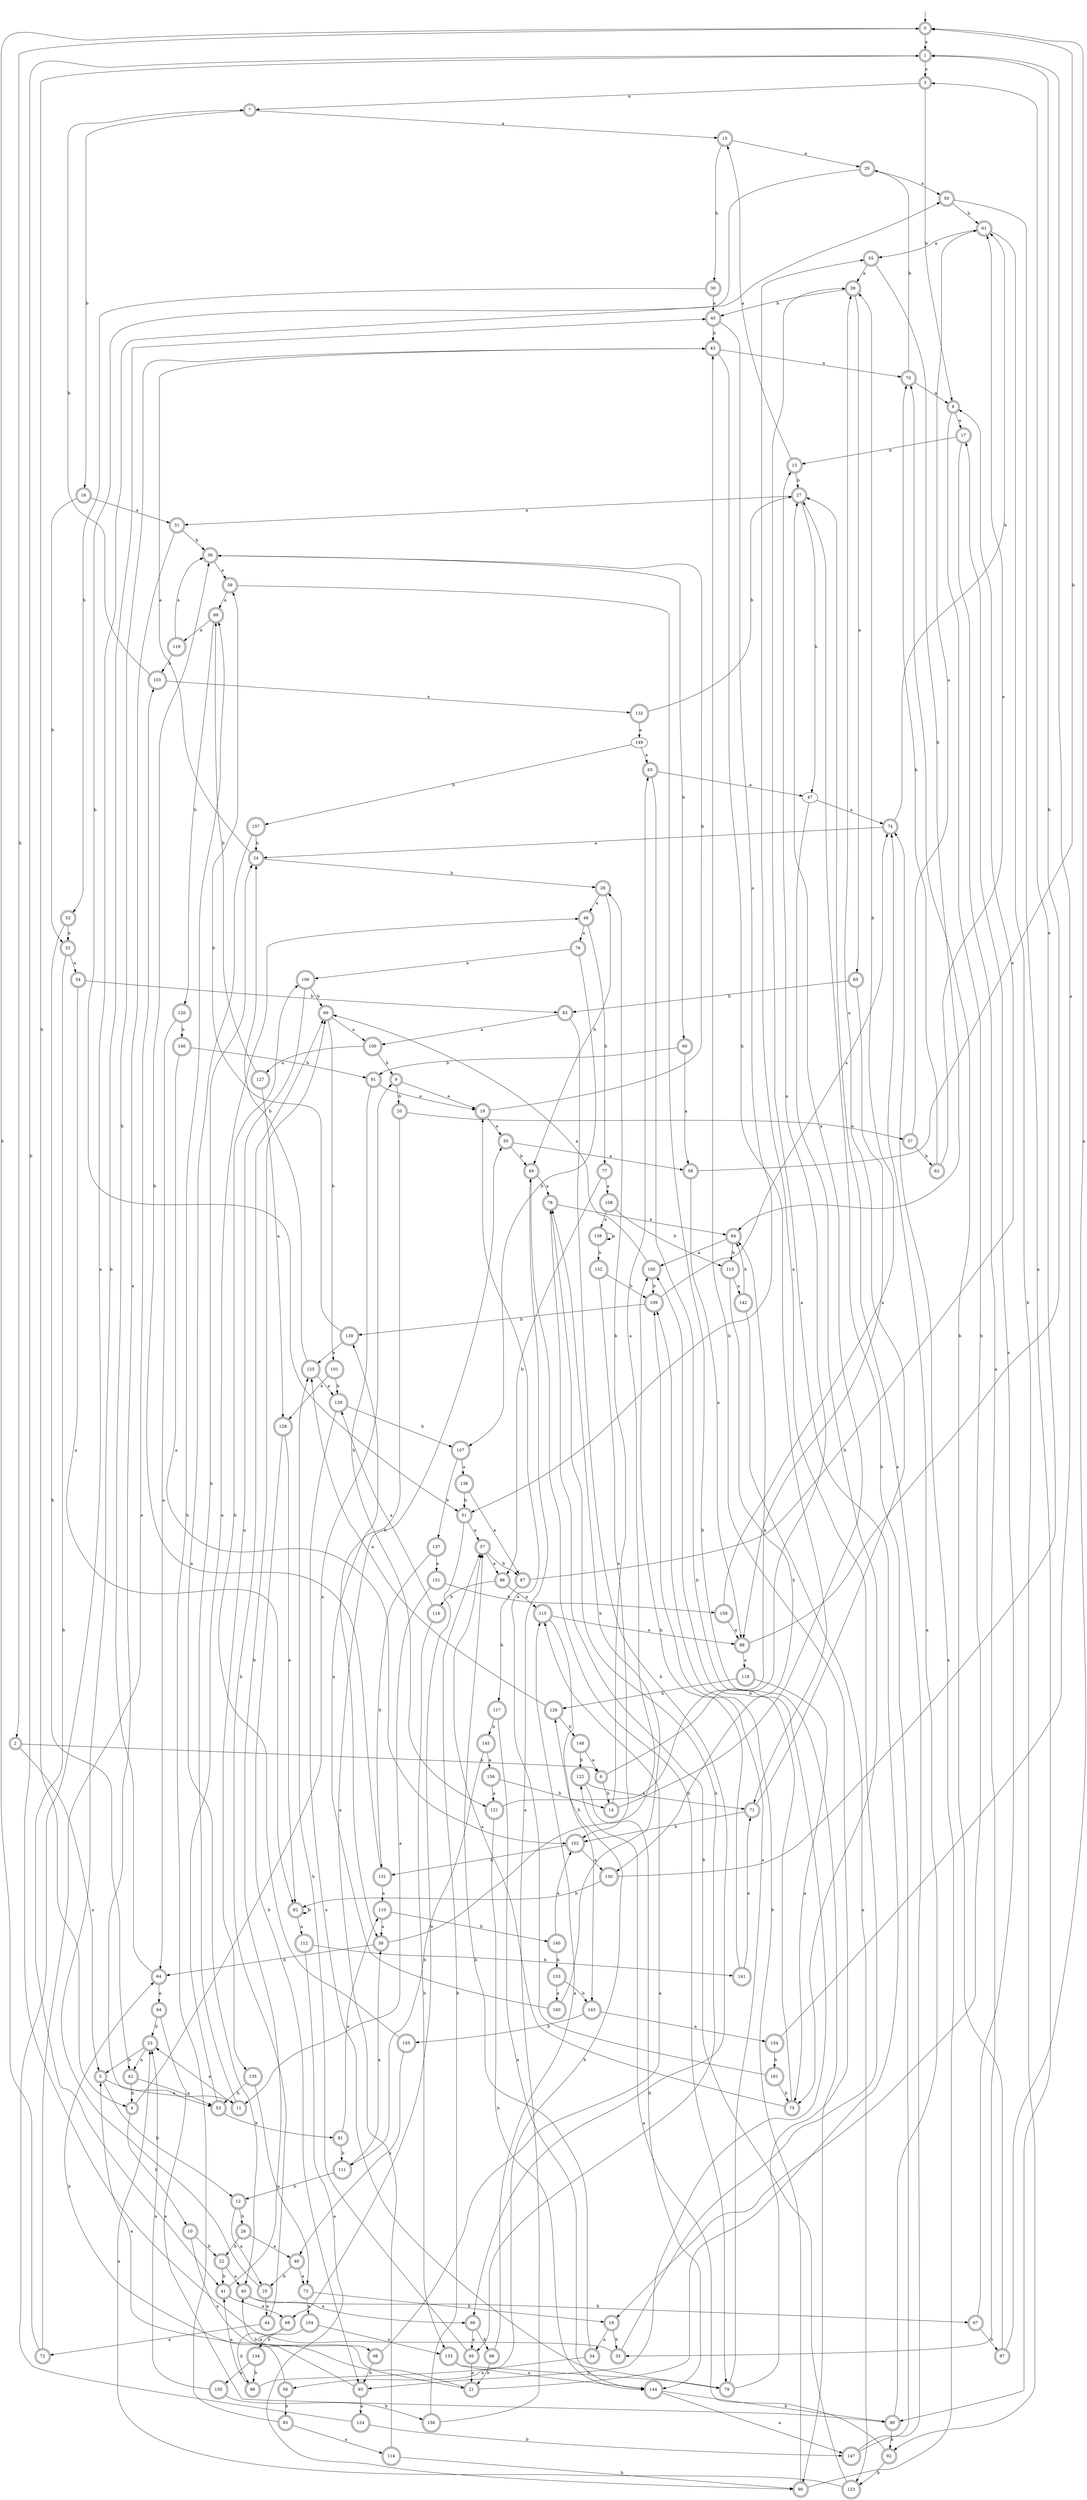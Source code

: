digraph RandomDFA {
  __start0 [label="", shape=none];
  __start0 -> 0 [label=""];
  0 [shape=circle] [shape=doublecircle]
  0 -> 1 [label="a"]
  0 -> 2 [label="b"]
  1 [shape=doublecircle]
  1 -> 3 [label="a"]
  1 -> 4 [label="b"]
  2 [shape=doublecircle]
  2 -> 5 [label="a"]
  2 -> 6 [label="b"]
  3 [shape=doublecircle]
  3 -> 7 [label="a"]
  3 -> 8 [label="b"]
  4 [shape=doublecircle]
  4 -> 9 [label="a"]
  4 -> 10 [label="b"]
  5 [shape=doublecircle]
  5 -> 11 [label="a"]
  5 -> 12 [label="b"]
  6 [shape=doublecircle]
  6 -> 13 [label="a"]
  6 -> 14 [label="b"]
  7 [shape=doublecircle]
  7 -> 15 [label="a"]
  7 -> 16 [label="b"]
  8 [shape=doublecircle]
  8 -> 17 [label="a"]
  8 -> 18 [label="b"]
  9 [shape=doublecircle]
  9 -> 19 [label="a"]
  9 -> 20 [label="b"]
  10 [shape=doublecircle]
  10 -> 21 [label="a"]
  10 -> 22 [label="b"]
  11 [shape=doublecircle]
  11 -> 23 [label="a"]
  11 -> 24 [label="b"]
  12 [shape=doublecircle]
  12 -> 25 [label="a"]
  12 -> 26 [label="b"]
  13 [shape=doublecircle]
  13 -> 15 [label="a"]
  13 -> 27 [label="b"]
  14 [shape=doublecircle]
  14 -> 27 [label="a"]
  14 -> 28 [label="b"]
  15 [shape=doublecircle]
  15 -> 29 [label="a"]
  15 -> 30 [label="b"]
  16 [shape=doublecircle]
  16 -> 31 [label="a"]
  16 -> 32 [label="b"]
  17 [shape=doublecircle]
  17 -> 33 [label="a"]
  17 -> 13 [label="b"]
  18 [shape=doublecircle]
  18 -> 34 [label="a"]
  18 -> 33 [label="b"]
  19 [shape=doublecircle]
  19 -> 35 [label="a"]
  19 -> 36 [label="b"]
  20 [shape=doublecircle]
  20 -> 37 [label="a"]
  20 -> 38 [label="b"]
  21 [shape=doublecircle]
  21 -> 39 [label="a"]
  21 -> 40 [label="b"]
  22 [shape=doublecircle]
  22 -> 40 [label="a"]
  22 -> 41 [label="b"]
  23 [shape=doublecircle]
  23 -> 42 [label="a"]
  23 -> 5 [label="b"]
  24 [shape=doublecircle]
  24 -> 43 [label="a"]
  24 -> 28 [label="b"]
  25 [shape=doublecircle]
  25 -> 44 [label="a"]
  25 -> 45 [label="b"]
  26 [shape=doublecircle]
  26 -> 46 [label="a"]
  26 -> 22 [label="b"]
  27 [shape=doublecircle]
  27 -> 31 [label="a"]
  27 -> 47 [label="b"]
  28 [shape=doublecircle]
  28 -> 48 [label="a"]
  28 -> 49 [label="b"]
  29 [shape=doublecircle]
  29 -> 50 [label="a"]
  29 -> 51 [label="b"]
  30 [shape=doublecircle]
  30 -> 45 [label="a"]
  30 -> 52 [label="b"]
  31 [shape=doublecircle]
  31 -> 53 [label="a"]
  31 -> 36 [label="b"]
  32 [shape=doublecircle]
  32 -> 54 [label="a"]
  32 -> 41 [label="b"]
  33 [shape=doublecircle]
  33 -> 55 [label="a"]
  33 -> 1 [label="b"]
  34 [shape=doublecircle]
  34 -> 56 [label="a"]
  34 -> 57 [label="b"]
  35 [shape=doublecircle]
  35 -> 58 [label="a"]
  35 -> 49 [label="b"]
  36 [shape=doublecircle]
  36 -> 59 [label="a"]
  36 -> 60 [label="b"]
  37 [shape=doublecircle]
  37 -> 61 [label="a"]
  37 -> 62 [label="b"]
  38 [shape=doublecircle]
  38 -> 63 [label="a"]
  38 -> 64 [label="b"]
  39 [shape=doublecircle]
  39 -> 65 [label="a"]
  39 -> 45 [label="b"]
  40 [shape=doublecircle]
  40 -> 66 [label="a"]
  40 -> 67 [label="b"]
  41 [shape=doublecircle]
  41 -> 68 [label="a"]
  41 -> 69 [label="b"]
  42 [shape=doublecircle]
  42 -> 53 [label="a"]
  42 -> 4 [label="b"]
  43 [shape=doublecircle]
  43 -> 70 [label="a"]
  43 -> 71 [label="b"]
  44 [shape=doublecircle]
  44 -> 72 [label="a"]
  44 -> 69 [label="b"]
  45 [shape=doublecircle]
  45 -> 51 [label="a"]
  45 -> 43 [label="b"]
  46 [shape=doublecircle]
  46 -> 73 [label="a"]
  46 -> 25 [label="b"]
  47
  47 -> 74 [label="a"]
  47 -> 75 [label="b"]
  48 [shape=doublecircle]
  48 -> 76 [label="a"]
  48 -> 77 [label="b"]
  49 [shape=doublecircle]
  49 -> 78 [label="a"]
  49 -> 79 [label="b"]
  50 [shape=doublecircle]
  50 -> 80 [label="a"]
  50 -> 61 [label="b"]
  51 [shape=doublecircle]
  51 -> 57 [label="a"]
  51 -> 68 [label="b"]
  52 [shape=doublecircle]
  52 -> 32 [label="a"]
  52 -> 42 [label="b"]
  53 [shape=doublecircle]
  53 -> 48 [label="a"]
  53 -> 81 [label="b"]
  54 [shape=doublecircle]
  54 -> 82 [label="a"]
  54 -> 83 [label="b"]
  55 [shape=doublecircle]
  55 -> 39 [label="a"]
  55 -> 84 [label="b"]
  56 [shape=doublecircle]
  56 -> 5 [label="a"]
  56 -> 85 [label="b"]
  57 [shape=doublecircle]
  57 -> 86 [label="a"]
  57 -> 87 [label="b"]
  58 [shape=doublecircle]
  58 -> 88 [label="a"]
  58 -> 0 [label="b"]
  59 [shape=doublecircle]
  59 -> 89 [label="a"]
  59 -> 90 [label="b"]
  60 [shape=doublecircle]
  60 -> 58 [label="a"]
  60 -> 91 [label="b"]
  61 [shape=doublecircle]
  61 -> 55 [label="a"]
  61 -> 92 [label="b"]
  62 [shape=doublecircle]
  62 -> 61 [label="a"]
  62 -> 70 [label="b"]
  63 [shape=doublecircle]
  63 -> 47 [label="a"]
  63 -> 93 [label="b"]
  64 [shape=doublecircle]
  64 -> 94 [label="a"]
  64 -> 43 [label="b"]
  65 [shape=doublecircle]
  65 -> 88 [label="a"]
  65 -> 83 [label="b"]
  66 [shape=doublecircle]
  66 -> 95 [label="a"]
  66 -> 96 [label="b"]
  67 [shape=doublecircle]
  67 -> 17 [label="a"]
  67 -> 97 [label="b"]
  68 [shape=doublecircle]
  68 -> 98 [label="a"]
  68 -> 99 [label="b"]
  69 [shape=doublecircle]
  69 -> 100 [label="a"]
  69 -> 101 [label="b"]
  70 [shape=doublecircle]
  70 -> 8 [label="a"]
  70 -> 29 [label="b"]
  71 [shape=doublecircle]
  71 -> 39 [label="a"]
  71 -> 102 [label="b"]
  72 [shape=doublecircle]
  72 -> 103 [label="a"]
  72 -> 0 [label="b"]
  73 [shape=doublecircle]
  73 -> 104 [label="a"]
  73 -> 18 [label="b"]
  74 [shape=doublecircle]
  74 -> 24 [label="a"]
  74 -> 61 [label="b"]
  75 [shape=doublecircle]
  75 -> 57 [label="a"]
  75 -> 105 [label="b"]
  76 [shape=doublecircle]
  76 -> 106 [label="a"]
  76 -> 107 [label="b"]
  77 [shape=doublecircle]
  77 -> 108 [label="a"]
  77 -> 86 [label="b"]
  78 [shape=doublecircle]
  78 -> 84 [label="a"]
  78 -> 95 [label="b"]
  79 [shape=doublecircle]
  79 -> 109 [label="a"]
  79 -> 43 [label="b"]
  80 [shape=doublecircle]
  80 -> 74 [label="a"]
  80 -> 92 [label="b"]
  81 [shape=doublecircle]
  81 -> 110 [label="a"]
  81 -> 111 [label="b"]
  82 [shape=doublecircle]
  82 -> 112 [label="a"]
  82 -> 82 [label="b"]
  83 [shape=doublecircle]
  83 -> 100 [label="a"]
  83 -> 66 [label="b"]
  84 [shape=doublecircle]
  84 -> 105 [label="a"]
  84 -> 113 [label="b"]
  85 [shape=doublecircle]
  85 -> 114 [label="a"]
  85 -> 89 [label="b"]
  86 [shape=doublecircle]
  86 -> 115 [label="a"]
  86 -> 116 [label="b"]
  87 [shape=doublecircle]
  87 -> 8 [label="a"]
  87 -> 117 [label="b"]
  88 [shape=doublecircle]
  88 -> 118 [label="a"]
  88 -> 1 [label="b"]
  89 [shape=doublecircle]
  89 -> 119 [label="a"]
  89 -> 120 [label="b"]
  90 [shape=doublecircle]
  90 -> 74 [label="a"]
  90 -> 109 [label="b"]
  91 [shape=doublecircle]
  91 -> 19 [label="a"]
  91 -> 121 [label="b"]
  92 [shape=doublecircle]
  92 -> 122 [label="a"]
  92 -> 123 [label="b"]
  93 [shape=doublecircle]
  93 -> 124 [label="a"]
  93 -> 64 [label="b"]
  94 [shape=doublecircle]
  94 -> 80 [label="a"]
  94 -> 23 [label="b"]
  95 [shape=doublecircle]
  95 -> 21 [label="a"]
  95 -> 125 [label="b"]
  96 [shape=doublecircle]
  96 -> 115 [label="a"]
  96 -> 21 [label="b"]
  97 [shape=doublecircle]
  97 -> 0 [label="a"]
  97 -> 70 [label="b"]
  98 [shape=doublecircle]
  98 -> 115 [label="a"]
  98 -> 93 [label="b"]
  99 [shape=doublecircle]
  99 -> 41 [label="a"]
  99 -> 126 [label="b"]
  100 [shape=doublecircle]
  100 -> 127 [label="a"]
  100 -> 9 [label="b"]
  101 [shape=doublecircle]
  101 -> 128 [label="a"]
  101 -> 129 [label="b"]
  102 [shape=doublecircle]
  102 -> 130 [label="a"]
  102 -> 131 [label="b"]
  103 [shape=doublecircle]
  103 -> 132 [label="a"]
  103 -> 7 [label="b"]
  104 [shape=doublecircle]
  104 -> 133 [label="a"]
  104 -> 134 [label="b"]
  105 [shape=doublecircle]
  105 -> 69 [label="a"]
  105 -> 109 [label="b"]
  106 [shape=doublecircle]
  106 -> 135 [label="a"]
  106 -> 69 [label="b"]
  107 [shape=doublecircle]
  107 -> 136 [label="a"]
  107 -> 137 [label="b"]
  108 [shape=doublecircle]
  108 -> 138 [label="a"]
  108 -> 113 [label="b"]
  109 [shape=doublecircle]
  109 -> 74 [label="a"]
  109 -> 139 [label="b"]
  110 [shape=doublecircle]
  110 -> 38 [label="a"]
  110 -> 140 [label="b"]
  111 [shape=doublecircle]
  111 -> 38 [label="a"]
  111 -> 12 [label="b"]
  112 [shape=doublecircle]
  112 -> 90 [label="a"]
  112 -> 141 [label="b"]
  113 [shape=doublecircle]
  113 -> 142 [label="a"]
  113 -> 130 [label="b"]
  114 [shape=doublecircle]
  114 -> 35 [label="a"]
  114 -> 90 [label="b"]
  115 [shape=doublecircle]
  115 -> 88 [label="a"]
  115 -> 143 [label="b"]
  116 [shape=doublecircle]
  116 -> 129 [label="a"]
  116 -> 133 [label="b"]
  117 [shape=doublecircle]
  117 -> 144 [label="a"]
  117 -> 145 [label="b"]
  118 [shape=doublecircle]
  118 -> 75 [label="a"]
  118 -> 126 [label="b"]
  119 [shape=doublecircle]
  119 -> 36 [label="a"]
  119 -> 103 [label="b"]
  120 [shape=doublecircle]
  120 -> 64 [label="a"]
  120 -> 146 [label="b"]
  121 [shape=doublecircle]
  121 -> 84 [label="a"]
  121 -> 144 [label="b"]
  122 [shape=doublecircle]
  122 -> 71 [label="a"]
  122 -> 144 [label="b"]
  123 [shape=doublecircle]
  123 -> 23 [label="a"]
  123 -> 78 [label="b"]
  124 [shape=doublecircle]
  124 -> 50 [label="a"]
  124 -> 147 [label="b"]
  125 [shape=doublecircle]
  125 -> 129 [label="a"]
  125 -> 24 [label="b"]
  126 [shape=doublecircle]
  126 -> 125 [label="a"]
  126 -> 148 [label="b"]
  127 [shape=doublecircle]
  127 -> 128 [label="a"]
  127 -> 89 [label="b"]
  128 [shape=doublecircle]
  128 -> 82 [label="a"]
  128 -> 93 [label="b"]
  129 [shape=doublecircle]
  129 -> 79 [label="a"]
  129 -> 107 [label="b"]
  130 [shape=doublecircle]
  130 -> 3 [label="a"]
  130 -> 82 [label="b"]
  131 [shape=doublecircle]
  131 -> 110 [label="a"]
  131 -> 36 [label="b"]
  132 [shape=doublecircle]
  132 -> 149 [label="a"]
  132 -> 27 [label="b"]
  133 [shape=doublecircle]
  133 -> 144 [label="a"]
  133 -> 79 [label="b"]
  134 [shape=doublecircle]
  134 -> 150 [label="a"]
  134 -> 99 [label="b"]
  135 [shape=doublecircle]
  135 -> 73 [label="a"]
  135 -> 53 [label="b"]
  136 [shape=doublecircle]
  136 -> 87 [label="a"]
  136 -> 51 [label="b"]
  137 [shape=doublecircle]
  137 -> 151 [label="a"]
  137 -> 131 [label="b"]
  138 [shape=doublecircle]
  138 -> 138 [label="a"]
  138 -> 152 [label="b"]
  139 [shape=doublecircle]
  139 -> 125 [label="a"]
  139 -> 59 [label="b"]
  140 [shape=doublecircle]
  140 -> 102 [label="a"]
  140 -> 153 [label="b"]
  141 [shape=doublecircle]
  141 -> 71 [label="a"]
  141 -> 105 [label="b"]
  142 [shape=doublecircle]
  142 -> 123 [label="a"]
  142 -> 84 [label="b"]
  143 [shape=doublecircle]
  143 -> 154 [label="a"]
  143 -> 155 [label="b"]
  144 [shape=doublecircle]
  144 -> 147 [label="a"]
  144 -> 80 [label="b"]
  145 [shape=doublecircle]
  145 -> 156 [label="a"]
  145 -> 111 [label="b"]
  146 [shape=doublecircle]
  146 -> 102 [label="a"]
  146 -> 91 [label="b"]
  147 [shape=doublecircle]
  147 -> 27 [label="a"]
  147 -> 27 [label="b"]
  148 [shape=doublecircle]
  148 -> 6 [label="a"]
  148 -> 122 [label="b"]
  149
  149 -> 63 [label="a"]
  149 -> 157 [label="b"]
  150 [shape=doublecircle]
  150 -> 23 [label="a"]
  150 -> 158 [label="b"]
  151 [shape=doublecircle]
  151 -> 11 [label="a"]
  151 -> 159 [label="b"]
  152 [shape=doublecircle]
  152 -> 102 [label="a"]
  152 -> 109 [label="b"]
  153 [shape=doublecircle]
  153 -> 160 [label="a"]
  153 -> 143 [label="b"]
  154 [shape=doublecircle]
  154 -> 1 [label="a"]
  154 -> 161 [label="b"]
  155 [shape=doublecircle]
  155 -> 46 [label="a"]
  155 -> 106 [label="b"]
  156 [shape=doublecircle]
  156 -> 121 [label="a"]
  156 -> 14 [label="b"]
  157 [shape=doublecircle]
  157 -> 40 [label="a"]
  157 -> 24 [label="b"]
  158 [shape=doublecircle]
  158 -> 49 [label="a"]
  158 -> 57 [label="b"]
  159 [shape=doublecircle]
  159 -> 88 [label="a"]
  159 -> 39 [label="b"]
  160 [shape=doublecircle]
  160 -> 139 [label="a"]
  160 -> 78 [label="b"]
  161 [shape=doublecircle]
  161 -> 19 [label="a"]
  161 -> 75 [label="b"]
}
